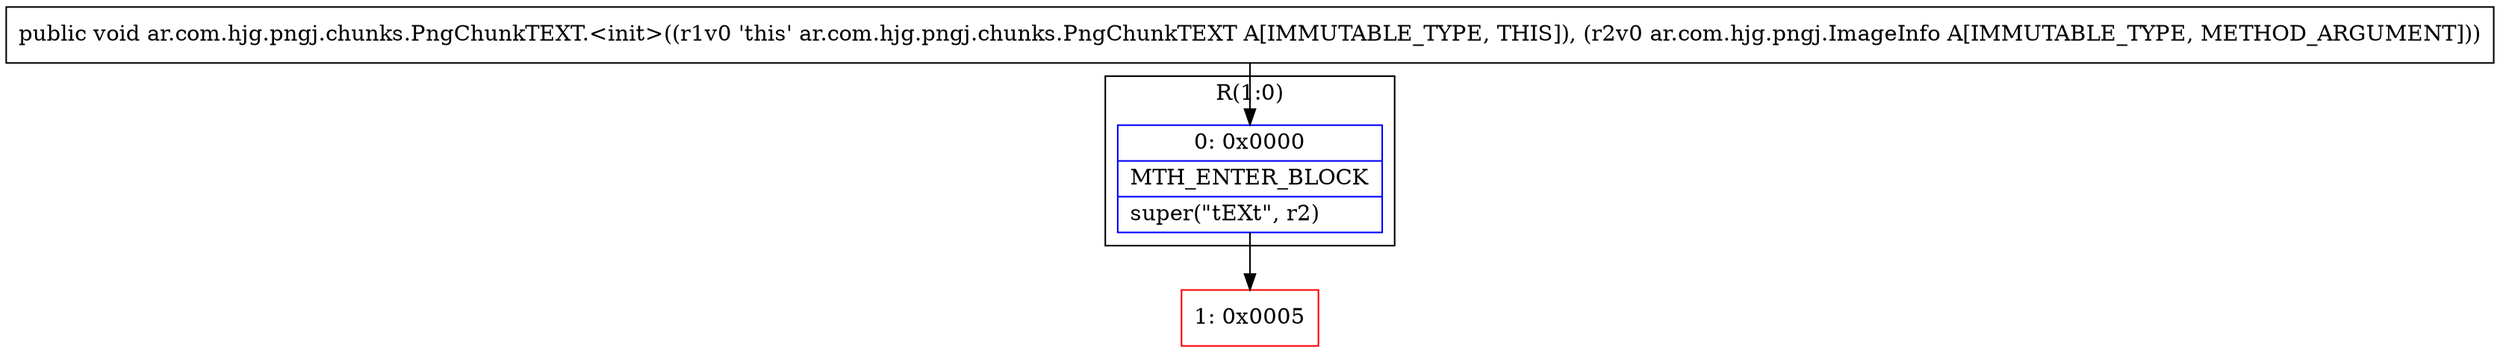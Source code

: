 digraph "CFG forar.com.hjg.pngj.chunks.PngChunkTEXT.\<init\>(Lar\/com\/hjg\/pngj\/ImageInfo;)V" {
subgraph cluster_Region_773810953 {
label = "R(1:0)";
node [shape=record,color=blue];
Node_0 [shape=record,label="{0\:\ 0x0000|MTH_ENTER_BLOCK\l|super(\"tEXt\", r2)\l}"];
}
Node_1 [shape=record,color=red,label="{1\:\ 0x0005}"];
MethodNode[shape=record,label="{public void ar.com.hjg.pngj.chunks.PngChunkTEXT.\<init\>((r1v0 'this' ar.com.hjg.pngj.chunks.PngChunkTEXT A[IMMUTABLE_TYPE, THIS]), (r2v0 ar.com.hjg.pngj.ImageInfo A[IMMUTABLE_TYPE, METHOD_ARGUMENT])) }"];
MethodNode -> Node_0;
Node_0 -> Node_1;
}

